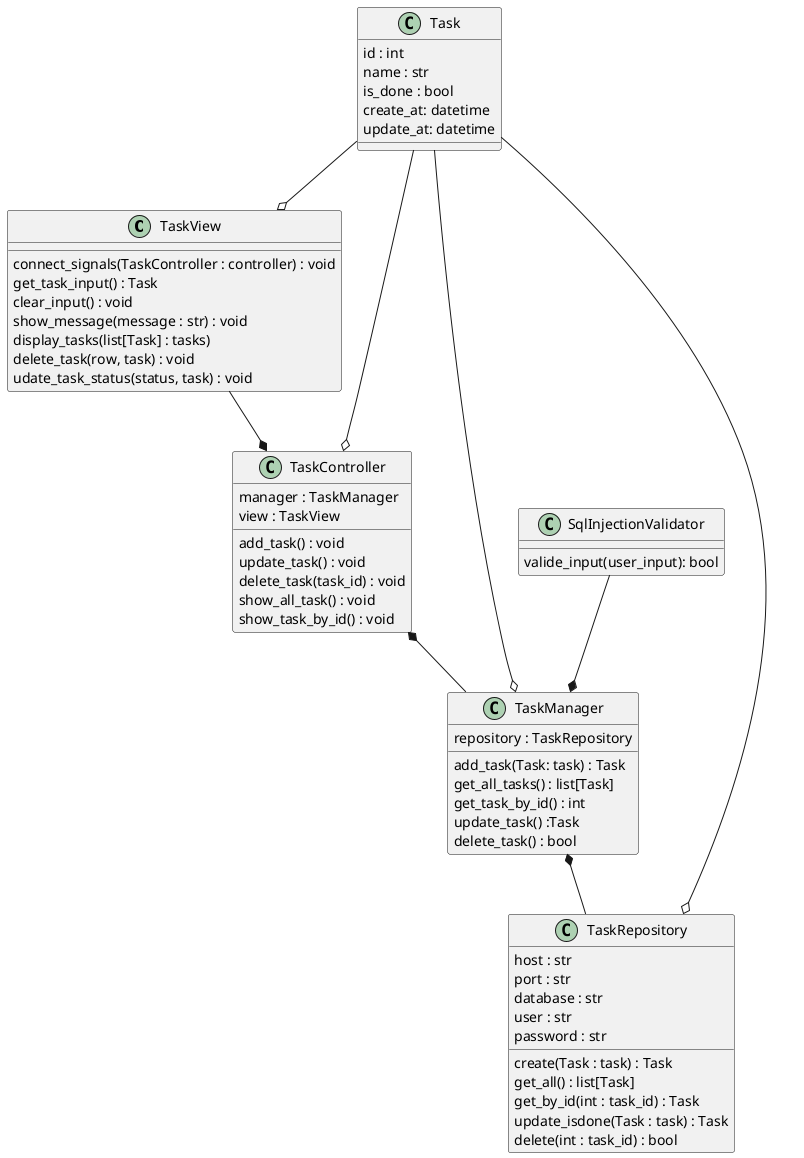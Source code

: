 

@startuml classDiag

TaskView --* TaskController
TaskController *-- TaskManager
TaskManager *-- TaskRepository
SqlInjectionValidator --* TaskManager


Task --o TaskView
Task --o TaskController
Task --o TaskManager
Task --o TaskRepository



class TaskView{
    connect_signals(TaskController : controller) : void
    get_task_input() : Task
    clear_input() : void
    show_message(message : str) : void
    display_tasks(list[Task] : tasks)
    delete_task(row, task) : void 
    udate_task_status(status, task) : void

}

class TaskController{
    manager : TaskManager
    view : TaskView
    add_task() : void
    update_task() : void
    delete_task(task_id) : void
    show_all_task() : void
    show_task_by_id() : void

}

class TaskManager{
    repository : TaskRepository
    add_task(Task: task) : Task
    get_all_tasks() : list[Task]
    get_task_by_id() : int
    update_task() :Task
    delete_task() : bool
}

class TaskRepository{
    host : str
    port : str
    database : str
    user : str
    password : str
    create(Task : task) : Task
    get_all() : list[Task]
    get_by_id(int : task_id) : Task
    update_isdone(Task : task) : Task
    delete(int : task_id) : bool
    
}

class Task{
    id : int
    name : str
    is_done : bool
    create_at: datetime 
    update_at: datetime  
}

class SqlInjectionValidator{
    valide_input(user_input): bool
    
}

@enduml